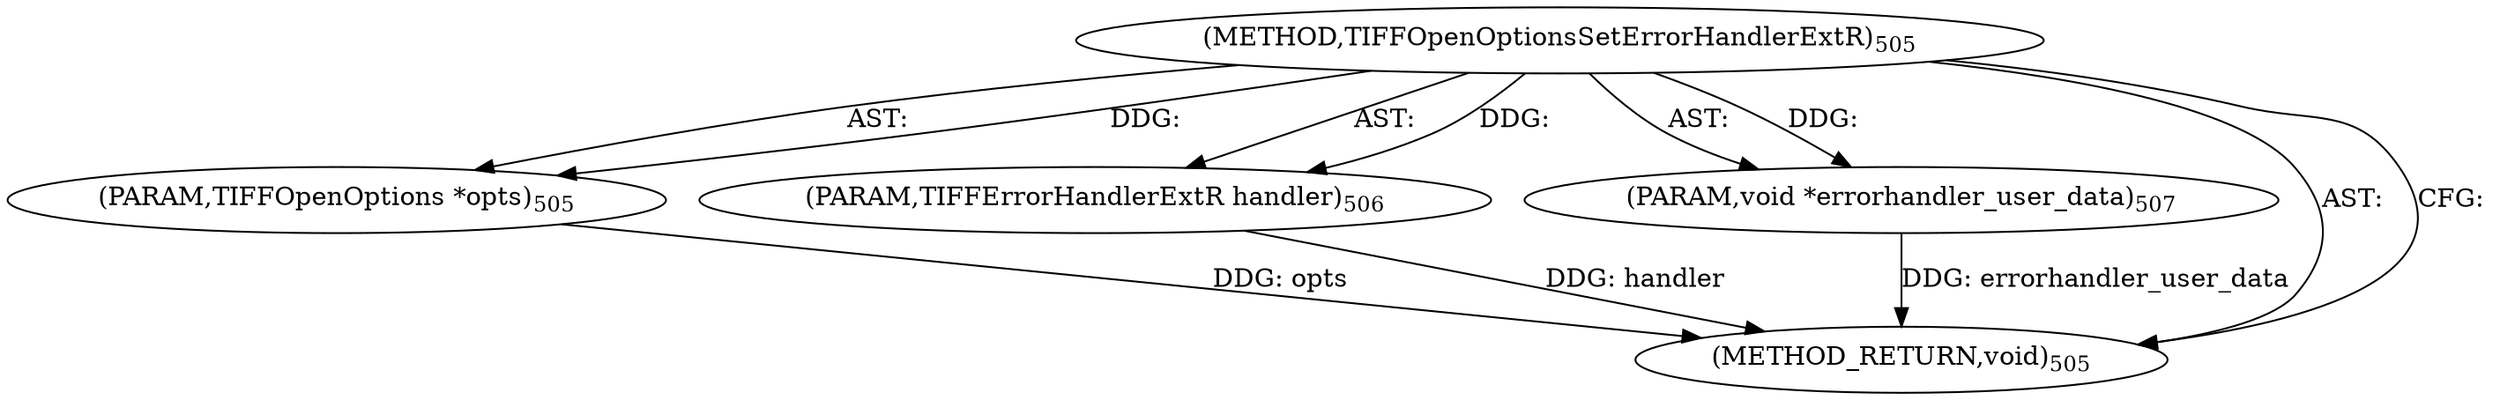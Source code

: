 digraph "TIFFOpenOptionsSetErrorHandlerExtR" {  
"9016" [label = <(METHOD,TIFFOpenOptionsSetErrorHandlerExtR)<SUB>505</SUB>> ]
"9017" [label = <(PARAM,TIFFOpenOptions *opts)<SUB>505</SUB>> ]
"9018" [label = <(PARAM,TIFFErrorHandlerExtR handler)<SUB>506</SUB>> ]
"9019" [label = <(PARAM,void *errorhandler_user_data)<SUB>507</SUB>> ]
"9020" [label = <(METHOD_RETURN,void)<SUB>505</SUB>> ]
  "9016" -> "9017"  [ label = "AST: "] 
  "9016" -> "9018"  [ label = "AST: "] 
  "9016" -> "9019"  [ label = "AST: "] 
  "9016" -> "9020"  [ label = "AST: "] 
  "9016" -> "9020"  [ label = "CFG: "] 
  "9017" -> "9020"  [ label = "DDG: opts"] 
  "9018" -> "9020"  [ label = "DDG: handler"] 
  "9019" -> "9020"  [ label = "DDG: errorhandler_user_data"] 
  "9016" -> "9017"  [ label = "DDG: "] 
  "9016" -> "9018"  [ label = "DDG: "] 
  "9016" -> "9019"  [ label = "DDG: "] 
}
